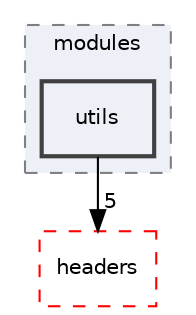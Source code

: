 digraph "src/modules/utils"
{
 // LATEX_PDF_SIZE
  edge [fontname="Helvetica",fontsize="10",labelfontname="Helvetica",labelfontsize="10"];
  node [fontname="Helvetica",fontsize="10",shape=record];
  compound=true
  subgraph clusterdir_ddb4d7e95cc2d6c8e1ade10a20d7247d {
    graph [ bgcolor="#edf0f7", pencolor="grey50", style="filled,dashed,", label="modules", fontname="Helvetica", fontsize="10", URL="dir_ddb4d7e95cc2d6c8e1ade10a20d7247d.html"]
  dir_b0d57db64b1ea5a5c154e45019776ada [shape=box, label="utils", style="filled,bold,", fillcolor="#edf0f7", color="grey25", URL="dir_b0d57db64b1ea5a5c154e45019776ada.html"];
  }
  dir_d0381950fc41278198232cb047ffc1f9 [shape=box, label="headers", style="dashed,", fillcolor="#edf0f7", color="red", URL="dir_d0381950fc41278198232cb047ffc1f9.html"];
  dir_b0d57db64b1ea5a5c154e45019776ada->dir_d0381950fc41278198232cb047ffc1f9 [headlabel="5", labeldistance=1.5 headhref="dir_000007_000003.html"];
}
